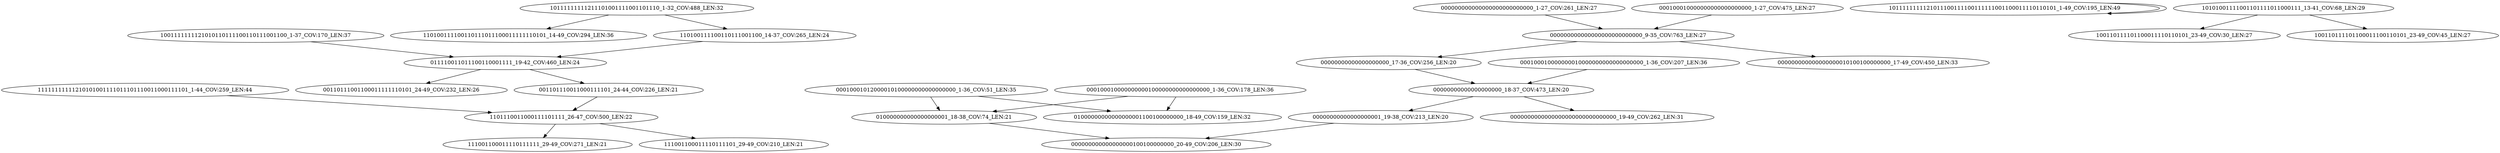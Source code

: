 digraph G {
    "011110011011100110001111_19-42_COV:460_LEN:24" -> "00110111001100011111110101_24-49_COV:232_LEN:26";
    "011110011011100110001111_19-42_COV:460_LEN:24" -> "001101110011000111101_24-44_COV:226_LEN:21";
    "000100010000000000100000000000000000_1-36_COV:178_LEN:36" -> "010000000000000000001_18-38_COV:74_LEN:21";
    "000100010000000000100000000000000000_1-36_COV:178_LEN:36" -> "01000000000000000001100100000000_18-49_COV:159_LEN:32";
    "1001111111121010110111100110111001100_1-37_COV:170_LEN:37" -> "011110011011100110001111_19-42_COV:460_LEN:24";
    "000000000000000000000000000_1-27_COV:261_LEN:27" -> "000000000000000000000000000_9-35_COV:763_LEN:27";
    "1011111111121011100111100111111001100011110110101_1-49_COV:195_LEN:49" -> "1011111111121011100111100111111001100011110110101_1-49_COV:195_LEN:49";
    "1101110011000111101111_26-47_COV:500_LEN:22" -> "111001100011110111111_29-49_COV:271_LEN:21";
    "1101110011000111101111_26-47_COV:500_LEN:22" -> "111001100011110111101_29-49_COV:210_LEN:21";
    "10101001111001101111011000111_13-41_COV:68_LEN:29" -> "100110111101100011110110101_23-49_COV:30_LEN:27";
    "10101001111001101111011000111_13-41_COV:68_LEN:29" -> "100110111101100011100110101_23-49_COV:45_LEN:27";
    "000100010000000000000000000_1-27_COV:475_LEN:27" -> "000000000000000000000000000_9-35_COV:763_LEN:27";
    "010000000000000000001_18-38_COV:74_LEN:21" -> "000000000000000000100100000000_20-49_COV:206_LEN:30";
    "00010001012000010100000000000000000_1-36_COV:51_LEN:35" -> "010000000000000000001_18-38_COV:74_LEN:21";
    "00010001012000010100000000000000000_1-36_COV:51_LEN:35" -> "01000000000000000001100100000000_18-49_COV:159_LEN:32";
    "10111111111211101001111001101110_1-32_COV:488_LEN:32" -> "110100111100110111011100011111110101_14-49_COV:294_LEN:36";
    "10111111111211101001111001101110_1-32_COV:488_LEN:32" -> "110100111100110111001100_14-37_COV:265_LEN:24";
    "11111111111210101001111011101110011000111101_1-44_COV:259_LEN:44" -> "1101110011000111101111_26-47_COV:500_LEN:22";
    "000000000000000000000000000_9-35_COV:763_LEN:27" -> "000000000000000000010100100000000_17-49_COV:450_LEN:33";
    "000000000000000000000000000_9-35_COV:763_LEN:27" -> "00000000000000000000_17-36_COV:256_LEN:20";
    "000100010000000010000000000000000000_1-36_COV:207_LEN:36" -> "00000000000000000000_18-37_COV:473_LEN:20";
    "110100111100110111001100_14-37_COV:265_LEN:24" -> "011110011011100110001111_19-42_COV:460_LEN:24";
    "00000000000000000001_19-38_COV:213_LEN:20" -> "000000000000000000100100000000_20-49_COV:206_LEN:30";
    "00000000000000000000_17-36_COV:256_LEN:20" -> "00000000000000000000_18-37_COV:473_LEN:20";
    "001101110011000111101_24-44_COV:226_LEN:21" -> "1101110011000111101111_26-47_COV:500_LEN:22";
    "00000000000000000000_18-37_COV:473_LEN:20" -> "0000000000000000000000000000000_19-49_COV:262_LEN:31";
    "00000000000000000000_18-37_COV:473_LEN:20" -> "00000000000000000001_19-38_COV:213_LEN:20";
}
